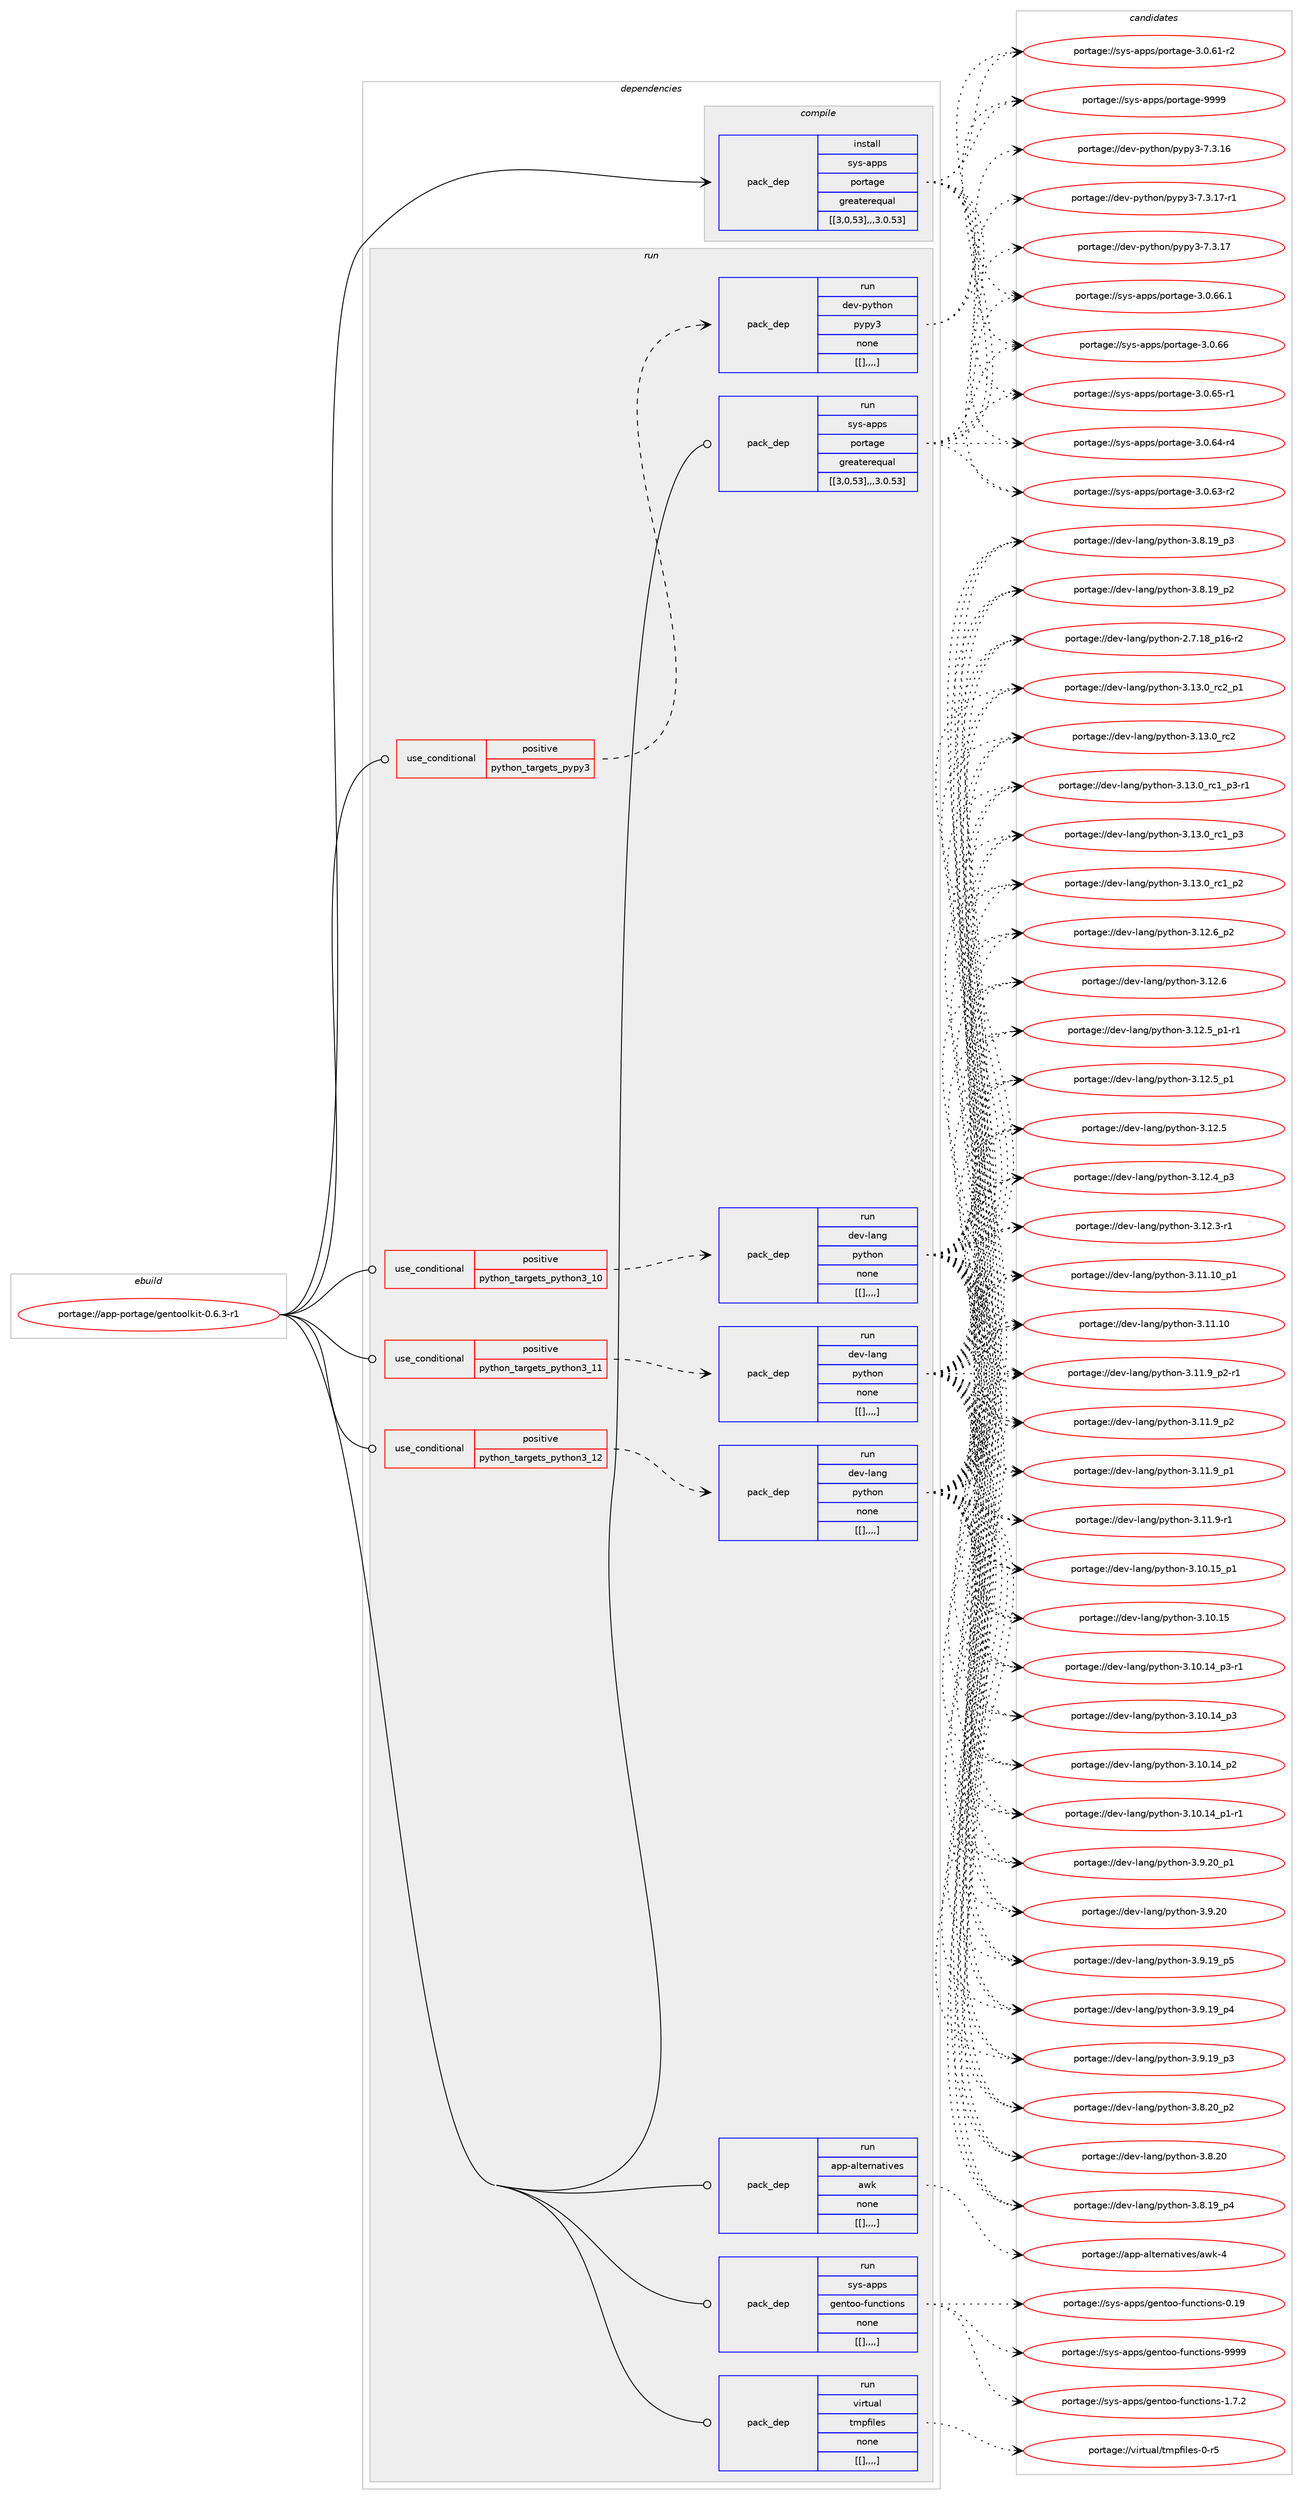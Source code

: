 digraph prolog {

# *************
# Graph options
# *************

newrank=true;
concentrate=true;
compound=true;
graph [rankdir=LR,fontname=Helvetica,fontsize=10,ranksep=1.5];#, ranksep=2.5, nodesep=0.2];
edge  [arrowhead=vee];
node  [fontname=Helvetica,fontsize=10];

# **********
# The ebuild
# **********

subgraph cluster_leftcol {
color=gray;
label=<<i>ebuild</i>>;
id [label="portage://app-portage/gentoolkit-0.6.3-r1", color=red, width=4, href="../app-portage/gentoolkit-0.6.3-r1.svg"];
}

# ****************
# The dependencies
# ****************

subgraph cluster_midcol {
color=gray;
label=<<i>dependencies</i>>;
subgraph cluster_compile {
fillcolor="#eeeeee";
style=filled;
label=<<i>compile</i>>;
subgraph pack36106 {
dependency50985 [label=<<TABLE BORDER="0" CELLBORDER="1" CELLSPACING="0" CELLPADDING="4" WIDTH="220"><TR><TD ROWSPAN="6" CELLPADDING="30">pack_dep</TD></TR><TR><TD WIDTH="110">install</TD></TR><TR><TD>sys-apps</TD></TR><TR><TD>portage</TD></TR><TR><TD>greaterequal</TD></TR><TR><TD>[[3,0,53],,,3.0.53]</TD></TR></TABLE>>, shape=none, color=blue];
}
id:e -> dependency50985:w [weight=20,style="solid",arrowhead="vee"];
}
subgraph cluster_compileandrun {
fillcolor="#eeeeee";
style=filled;
label=<<i>compile and run</i>>;
}
subgraph cluster_run {
fillcolor="#eeeeee";
style=filled;
label=<<i>run</i>>;
subgraph cond14422 {
dependency50986 [label=<<TABLE BORDER="0" CELLBORDER="1" CELLSPACING="0" CELLPADDING="4"><TR><TD ROWSPAN="3" CELLPADDING="10">use_conditional</TD></TR><TR><TD>positive</TD></TR><TR><TD>python_targets_pypy3</TD></TR></TABLE>>, shape=none, color=red];
subgraph pack36107 {
dependency50987 [label=<<TABLE BORDER="0" CELLBORDER="1" CELLSPACING="0" CELLPADDING="4" WIDTH="220"><TR><TD ROWSPAN="6" CELLPADDING="30">pack_dep</TD></TR><TR><TD WIDTH="110">run</TD></TR><TR><TD>dev-python</TD></TR><TR><TD>pypy3</TD></TR><TR><TD>none</TD></TR><TR><TD>[[],,,,]</TD></TR></TABLE>>, shape=none, color=blue];
}
dependency50986:e -> dependency50987:w [weight=20,style="dashed",arrowhead="vee"];
}
id:e -> dependency50986:w [weight=20,style="solid",arrowhead="odot"];
subgraph cond14423 {
dependency50988 [label=<<TABLE BORDER="0" CELLBORDER="1" CELLSPACING="0" CELLPADDING="4"><TR><TD ROWSPAN="3" CELLPADDING="10">use_conditional</TD></TR><TR><TD>positive</TD></TR><TR><TD>python_targets_python3_10</TD></TR></TABLE>>, shape=none, color=red];
subgraph pack36108 {
dependency50989 [label=<<TABLE BORDER="0" CELLBORDER="1" CELLSPACING="0" CELLPADDING="4" WIDTH="220"><TR><TD ROWSPAN="6" CELLPADDING="30">pack_dep</TD></TR><TR><TD WIDTH="110">run</TD></TR><TR><TD>dev-lang</TD></TR><TR><TD>python</TD></TR><TR><TD>none</TD></TR><TR><TD>[[],,,,]</TD></TR></TABLE>>, shape=none, color=blue];
}
dependency50988:e -> dependency50989:w [weight=20,style="dashed",arrowhead="vee"];
}
id:e -> dependency50988:w [weight=20,style="solid",arrowhead="odot"];
subgraph cond14424 {
dependency50990 [label=<<TABLE BORDER="0" CELLBORDER="1" CELLSPACING="0" CELLPADDING="4"><TR><TD ROWSPAN="3" CELLPADDING="10">use_conditional</TD></TR><TR><TD>positive</TD></TR><TR><TD>python_targets_python3_11</TD></TR></TABLE>>, shape=none, color=red];
subgraph pack36109 {
dependency50991 [label=<<TABLE BORDER="0" CELLBORDER="1" CELLSPACING="0" CELLPADDING="4" WIDTH="220"><TR><TD ROWSPAN="6" CELLPADDING="30">pack_dep</TD></TR><TR><TD WIDTH="110">run</TD></TR><TR><TD>dev-lang</TD></TR><TR><TD>python</TD></TR><TR><TD>none</TD></TR><TR><TD>[[],,,,]</TD></TR></TABLE>>, shape=none, color=blue];
}
dependency50990:e -> dependency50991:w [weight=20,style="dashed",arrowhead="vee"];
}
id:e -> dependency50990:w [weight=20,style="solid",arrowhead="odot"];
subgraph cond14425 {
dependency50992 [label=<<TABLE BORDER="0" CELLBORDER="1" CELLSPACING="0" CELLPADDING="4"><TR><TD ROWSPAN="3" CELLPADDING="10">use_conditional</TD></TR><TR><TD>positive</TD></TR><TR><TD>python_targets_python3_12</TD></TR></TABLE>>, shape=none, color=red];
subgraph pack36110 {
dependency50993 [label=<<TABLE BORDER="0" CELLBORDER="1" CELLSPACING="0" CELLPADDING="4" WIDTH="220"><TR><TD ROWSPAN="6" CELLPADDING="30">pack_dep</TD></TR><TR><TD WIDTH="110">run</TD></TR><TR><TD>dev-lang</TD></TR><TR><TD>python</TD></TR><TR><TD>none</TD></TR><TR><TD>[[],,,,]</TD></TR></TABLE>>, shape=none, color=blue];
}
dependency50992:e -> dependency50993:w [weight=20,style="dashed",arrowhead="vee"];
}
id:e -> dependency50992:w [weight=20,style="solid",arrowhead="odot"];
subgraph pack36111 {
dependency50994 [label=<<TABLE BORDER="0" CELLBORDER="1" CELLSPACING="0" CELLPADDING="4" WIDTH="220"><TR><TD ROWSPAN="6" CELLPADDING="30">pack_dep</TD></TR><TR><TD WIDTH="110">run</TD></TR><TR><TD>app-alternatives</TD></TR><TR><TD>awk</TD></TR><TR><TD>none</TD></TR><TR><TD>[[],,,,]</TD></TR></TABLE>>, shape=none, color=blue];
}
id:e -> dependency50994:w [weight=20,style="solid",arrowhead="odot"];
subgraph pack36112 {
dependency50995 [label=<<TABLE BORDER="0" CELLBORDER="1" CELLSPACING="0" CELLPADDING="4" WIDTH="220"><TR><TD ROWSPAN="6" CELLPADDING="30">pack_dep</TD></TR><TR><TD WIDTH="110">run</TD></TR><TR><TD>sys-apps</TD></TR><TR><TD>gentoo-functions</TD></TR><TR><TD>none</TD></TR><TR><TD>[[],,,,]</TD></TR></TABLE>>, shape=none, color=blue];
}
id:e -> dependency50995:w [weight=20,style="solid",arrowhead="odot"];
subgraph pack36113 {
dependency50996 [label=<<TABLE BORDER="0" CELLBORDER="1" CELLSPACING="0" CELLPADDING="4" WIDTH="220"><TR><TD ROWSPAN="6" CELLPADDING="30">pack_dep</TD></TR><TR><TD WIDTH="110">run</TD></TR><TR><TD>sys-apps</TD></TR><TR><TD>portage</TD></TR><TR><TD>greaterequal</TD></TR><TR><TD>[[3,0,53],,,3.0.53]</TD></TR></TABLE>>, shape=none, color=blue];
}
id:e -> dependency50996:w [weight=20,style="solid",arrowhead="odot"];
subgraph pack36114 {
dependency50997 [label=<<TABLE BORDER="0" CELLBORDER="1" CELLSPACING="0" CELLPADDING="4" WIDTH="220"><TR><TD ROWSPAN="6" CELLPADDING="30">pack_dep</TD></TR><TR><TD WIDTH="110">run</TD></TR><TR><TD>virtual</TD></TR><TR><TD>tmpfiles</TD></TR><TR><TD>none</TD></TR><TR><TD>[[],,,,]</TD></TR></TABLE>>, shape=none, color=blue];
}
id:e -> dependency50997:w [weight=20,style="solid",arrowhead="odot"];
}
}

# **************
# The candidates
# **************

subgraph cluster_choices {
rank=same;
color=gray;
label=<<i>candidates</i>>;

subgraph choice36106 {
color=black;
nodesep=1;
choice115121115459711211211547112111114116971031014557575757 [label="portage://sys-apps/portage-9999", color=red, width=4,href="../sys-apps/portage-9999.svg"];
choice11512111545971121121154711211111411697103101455146484654544649 [label="portage://sys-apps/portage-3.0.66.1", color=red, width=4,href="../sys-apps/portage-3.0.66.1.svg"];
choice1151211154597112112115471121111141169710310145514648465454 [label="portage://sys-apps/portage-3.0.66", color=red, width=4,href="../sys-apps/portage-3.0.66.svg"];
choice11512111545971121121154711211111411697103101455146484654534511449 [label="portage://sys-apps/portage-3.0.65-r1", color=red, width=4,href="../sys-apps/portage-3.0.65-r1.svg"];
choice11512111545971121121154711211111411697103101455146484654524511452 [label="portage://sys-apps/portage-3.0.64-r4", color=red, width=4,href="../sys-apps/portage-3.0.64-r4.svg"];
choice11512111545971121121154711211111411697103101455146484654514511450 [label="portage://sys-apps/portage-3.0.63-r2", color=red, width=4,href="../sys-apps/portage-3.0.63-r2.svg"];
choice11512111545971121121154711211111411697103101455146484654494511450 [label="portage://sys-apps/portage-3.0.61-r2", color=red, width=4,href="../sys-apps/portage-3.0.61-r2.svg"];
dependency50985:e -> choice115121115459711211211547112111114116971031014557575757:w [style=dotted,weight="100"];
dependency50985:e -> choice11512111545971121121154711211111411697103101455146484654544649:w [style=dotted,weight="100"];
dependency50985:e -> choice1151211154597112112115471121111141169710310145514648465454:w [style=dotted,weight="100"];
dependency50985:e -> choice11512111545971121121154711211111411697103101455146484654534511449:w [style=dotted,weight="100"];
dependency50985:e -> choice11512111545971121121154711211111411697103101455146484654524511452:w [style=dotted,weight="100"];
dependency50985:e -> choice11512111545971121121154711211111411697103101455146484654514511450:w [style=dotted,weight="100"];
dependency50985:e -> choice11512111545971121121154711211111411697103101455146484654494511450:w [style=dotted,weight="100"];
}
subgraph choice36107 {
color=black;
nodesep=1;
choice100101118451121211161041111104711212111212151455546514649554511449 [label="portage://dev-python/pypy3-7.3.17-r1", color=red, width=4,href="../dev-python/pypy3-7.3.17-r1.svg"];
choice10010111845112121116104111110471121211121215145554651464955 [label="portage://dev-python/pypy3-7.3.17", color=red, width=4,href="../dev-python/pypy3-7.3.17.svg"];
choice10010111845112121116104111110471121211121215145554651464954 [label="portage://dev-python/pypy3-7.3.16", color=red, width=4,href="../dev-python/pypy3-7.3.16.svg"];
dependency50987:e -> choice100101118451121211161041111104711212111212151455546514649554511449:w [style=dotted,weight="100"];
dependency50987:e -> choice10010111845112121116104111110471121211121215145554651464955:w [style=dotted,weight="100"];
dependency50987:e -> choice10010111845112121116104111110471121211121215145554651464954:w [style=dotted,weight="100"];
}
subgraph choice36108 {
color=black;
nodesep=1;
choice100101118451089711010347112121116104111110455146495146489511499509511249 [label="portage://dev-lang/python-3.13.0_rc2_p1", color=red, width=4,href="../dev-lang/python-3.13.0_rc2_p1.svg"];
choice10010111845108971101034711212111610411111045514649514648951149950 [label="portage://dev-lang/python-3.13.0_rc2", color=red, width=4,href="../dev-lang/python-3.13.0_rc2.svg"];
choice1001011184510897110103471121211161041111104551464951464895114994995112514511449 [label="portage://dev-lang/python-3.13.0_rc1_p3-r1", color=red, width=4,href="../dev-lang/python-3.13.0_rc1_p3-r1.svg"];
choice100101118451089711010347112121116104111110455146495146489511499499511251 [label="portage://dev-lang/python-3.13.0_rc1_p3", color=red, width=4,href="../dev-lang/python-3.13.0_rc1_p3.svg"];
choice100101118451089711010347112121116104111110455146495146489511499499511250 [label="portage://dev-lang/python-3.13.0_rc1_p2", color=red, width=4,href="../dev-lang/python-3.13.0_rc1_p2.svg"];
choice100101118451089711010347112121116104111110455146495046549511250 [label="portage://dev-lang/python-3.12.6_p2", color=red, width=4,href="../dev-lang/python-3.12.6_p2.svg"];
choice10010111845108971101034711212111610411111045514649504654 [label="portage://dev-lang/python-3.12.6", color=red, width=4,href="../dev-lang/python-3.12.6.svg"];
choice1001011184510897110103471121211161041111104551464950465395112494511449 [label="portage://dev-lang/python-3.12.5_p1-r1", color=red, width=4,href="../dev-lang/python-3.12.5_p1-r1.svg"];
choice100101118451089711010347112121116104111110455146495046539511249 [label="portage://dev-lang/python-3.12.5_p1", color=red, width=4,href="../dev-lang/python-3.12.5_p1.svg"];
choice10010111845108971101034711212111610411111045514649504653 [label="portage://dev-lang/python-3.12.5", color=red, width=4,href="../dev-lang/python-3.12.5.svg"];
choice100101118451089711010347112121116104111110455146495046529511251 [label="portage://dev-lang/python-3.12.4_p3", color=red, width=4,href="../dev-lang/python-3.12.4_p3.svg"];
choice100101118451089711010347112121116104111110455146495046514511449 [label="portage://dev-lang/python-3.12.3-r1", color=red, width=4,href="../dev-lang/python-3.12.3-r1.svg"];
choice10010111845108971101034711212111610411111045514649494649489511249 [label="portage://dev-lang/python-3.11.10_p1", color=red, width=4,href="../dev-lang/python-3.11.10_p1.svg"];
choice1001011184510897110103471121211161041111104551464949464948 [label="portage://dev-lang/python-3.11.10", color=red, width=4,href="../dev-lang/python-3.11.10.svg"];
choice1001011184510897110103471121211161041111104551464949465795112504511449 [label="portage://dev-lang/python-3.11.9_p2-r1", color=red, width=4,href="../dev-lang/python-3.11.9_p2-r1.svg"];
choice100101118451089711010347112121116104111110455146494946579511250 [label="portage://dev-lang/python-3.11.9_p2", color=red, width=4,href="../dev-lang/python-3.11.9_p2.svg"];
choice100101118451089711010347112121116104111110455146494946579511249 [label="portage://dev-lang/python-3.11.9_p1", color=red, width=4,href="../dev-lang/python-3.11.9_p1.svg"];
choice100101118451089711010347112121116104111110455146494946574511449 [label="portage://dev-lang/python-3.11.9-r1", color=red, width=4,href="../dev-lang/python-3.11.9-r1.svg"];
choice10010111845108971101034711212111610411111045514649484649539511249 [label="portage://dev-lang/python-3.10.15_p1", color=red, width=4,href="../dev-lang/python-3.10.15_p1.svg"];
choice1001011184510897110103471121211161041111104551464948464953 [label="portage://dev-lang/python-3.10.15", color=red, width=4,href="../dev-lang/python-3.10.15.svg"];
choice100101118451089711010347112121116104111110455146494846495295112514511449 [label="portage://dev-lang/python-3.10.14_p3-r1", color=red, width=4,href="../dev-lang/python-3.10.14_p3-r1.svg"];
choice10010111845108971101034711212111610411111045514649484649529511251 [label="portage://dev-lang/python-3.10.14_p3", color=red, width=4,href="../dev-lang/python-3.10.14_p3.svg"];
choice10010111845108971101034711212111610411111045514649484649529511250 [label="portage://dev-lang/python-3.10.14_p2", color=red, width=4,href="../dev-lang/python-3.10.14_p2.svg"];
choice100101118451089711010347112121116104111110455146494846495295112494511449 [label="portage://dev-lang/python-3.10.14_p1-r1", color=red, width=4,href="../dev-lang/python-3.10.14_p1-r1.svg"];
choice100101118451089711010347112121116104111110455146574650489511249 [label="portage://dev-lang/python-3.9.20_p1", color=red, width=4,href="../dev-lang/python-3.9.20_p1.svg"];
choice10010111845108971101034711212111610411111045514657465048 [label="portage://dev-lang/python-3.9.20", color=red, width=4,href="../dev-lang/python-3.9.20.svg"];
choice100101118451089711010347112121116104111110455146574649579511253 [label="portage://dev-lang/python-3.9.19_p5", color=red, width=4,href="../dev-lang/python-3.9.19_p5.svg"];
choice100101118451089711010347112121116104111110455146574649579511252 [label="portage://dev-lang/python-3.9.19_p4", color=red, width=4,href="../dev-lang/python-3.9.19_p4.svg"];
choice100101118451089711010347112121116104111110455146574649579511251 [label="portage://dev-lang/python-3.9.19_p3", color=red, width=4,href="../dev-lang/python-3.9.19_p3.svg"];
choice100101118451089711010347112121116104111110455146564650489511250 [label="portage://dev-lang/python-3.8.20_p2", color=red, width=4,href="../dev-lang/python-3.8.20_p2.svg"];
choice10010111845108971101034711212111610411111045514656465048 [label="portage://dev-lang/python-3.8.20", color=red, width=4,href="../dev-lang/python-3.8.20.svg"];
choice100101118451089711010347112121116104111110455146564649579511252 [label="portage://dev-lang/python-3.8.19_p4", color=red, width=4,href="../dev-lang/python-3.8.19_p4.svg"];
choice100101118451089711010347112121116104111110455146564649579511251 [label="portage://dev-lang/python-3.8.19_p3", color=red, width=4,href="../dev-lang/python-3.8.19_p3.svg"];
choice100101118451089711010347112121116104111110455146564649579511250 [label="portage://dev-lang/python-3.8.19_p2", color=red, width=4,href="../dev-lang/python-3.8.19_p2.svg"];
choice100101118451089711010347112121116104111110455046554649569511249544511450 [label="portage://dev-lang/python-2.7.18_p16-r2", color=red, width=4,href="../dev-lang/python-2.7.18_p16-r2.svg"];
dependency50989:e -> choice100101118451089711010347112121116104111110455146495146489511499509511249:w [style=dotted,weight="100"];
dependency50989:e -> choice10010111845108971101034711212111610411111045514649514648951149950:w [style=dotted,weight="100"];
dependency50989:e -> choice1001011184510897110103471121211161041111104551464951464895114994995112514511449:w [style=dotted,weight="100"];
dependency50989:e -> choice100101118451089711010347112121116104111110455146495146489511499499511251:w [style=dotted,weight="100"];
dependency50989:e -> choice100101118451089711010347112121116104111110455146495146489511499499511250:w [style=dotted,weight="100"];
dependency50989:e -> choice100101118451089711010347112121116104111110455146495046549511250:w [style=dotted,weight="100"];
dependency50989:e -> choice10010111845108971101034711212111610411111045514649504654:w [style=dotted,weight="100"];
dependency50989:e -> choice1001011184510897110103471121211161041111104551464950465395112494511449:w [style=dotted,weight="100"];
dependency50989:e -> choice100101118451089711010347112121116104111110455146495046539511249:w [style=dotted,weight="100"];
dependency50989:e -> choice10010111845108971101034711212111610411111045514649504653:w [style=dotted,weight="100"];
dependency50989:e -> choice100101118451089711010347112121116104111110455146495046529511251:w [style=dotted,weight="100"];
dependency50989:e -> choice100101118451089711010347112121116104111110455146495046514511449:w [style=dotted,weight="100"];
dependency50989:e -> choice10010111845108971101034711212111610411111045514649494649489511249:w [style=dotted,weight="100"];
dependency50989:e -> choice1001011184510897110103471121211161041111104551464949464948:w [style=dotted,weight="100"];
dependency50989:e -> choice1001011184510897110103471121211161041111104551464949465795112504511449:w [style=dotted,weight="100"];
dependency50989:e -> choice100101118451089711010347112121116104111110455146494946579511250:w [style=dotted,weight="100"];
dependency50989:e -> choice100101118451089711010347112121116104111110455146494946579511249:w [style=dotted,weight="100"];
dependency50989:e -> choice100101118451089711010347112121116104111110455146494946574511449:w [style=dotted,weight="100"];
dependency50989:e -> choice10010111845108971101034711212111610411111045514649484649539511249:w [style=dotted,weight="100"];
dependency50989:e -> choice1001011184510897110103471121211161041111104551464948464953:w [style=dotted,weight="100"];
dependency50989:e -> choice100101118451089711010347112121116104111110455146494846495295112514511449:w [style=dotted,weight="100"];
dependency50989:e -> choice10010111845108971101034711212111610411111045514649484649529511251:w [style=dotted,weight="100"];
dependency50989:e -> choice10010111845108971101034711212111610411111045514649484649529511250:w [style=dotted,weight="100"];
dependency50989:e -> choice100101118451089711010347112121116104111110455146494846495295112494511449:w [style=dotted,weight="100"];
dependency50989:e -> choice100101118451089711010347112121116104111110455146574650489511249:w [style=dotted,weight="100"];
dependency50989:e -> choice10010111845108971101034711212111610411111045514657465048:w [style=dotted,weight="100"];
dependency50989:e -> choice100101118451089711010347112121116104111110455146574649579511253:w [style=dotted,weight="100"];
dependency50989:e -> choice100101118451089711010347112121116104111110455146574649579511252:w [style=dotted,weight="100"];
dependency50989:e -> choice100101118451089711010347112121116104111110455146574649579511251:w [style=dotted,weight="100"];
dependency50989:e -> choice100101118451089711010347112121116104111110455146564650489511250:w [style=dotted,weight="100"];
dependency50989:e -> choice10010111845108971101034711212111610411111045514656465048:w [style=dotted,weight="100"];
dependency50989:e -> choice100101118451089711010347112121116104111110455146564649579511252:w [style=dotted,weight="100"];
dependency50989:e -> choice100101118451089711010347112121116104111110455146564649579511251:w [style=dotted,weight="100"];
dependency50989:e -> choice100101118451089711010347112121116104111110455146564649579511250:w [style=dotted,weight="100"];
dependency50989:e -> choice100101118451089711010347112121116104111110455046554649569511249544511450:w [style=dotted,weight="100"];
}
subgraph choice36109 {
color=black;
nodesep=1;
choice100101118451089711010347112121116104111110455146495146489511499509511249 [label="portage://dev-lang/python-3.13.0_rc2_p1", color=red, width=4,href="../dev-lang/python-3.13.0_rc2_p1.svg"];
choice10010111845108971101034711212111610411111045514649514648951149950 [label="portage://dev-lang/python-3.13.0_rc2", color=red, width=4,href="../dev-lang/python-3.13.0_rc2.svg"];
choice1001011184510897110103471121211161041111104551464951464895114994995112514511449 [label="portage://dev-lang/python-3.13.0_rc1_p3-r1", color=red, width=4,href="../dev-lang/python-3.13.0_rc1_p3-r1.svg"];
choice100101118451089711010347112121116104111110455146495146489511499499511251 [label="portage://dev-lang/python-3.13.0_rc1_p3", color=red, width=4,href="../dev-lang/python-3.13.0_rc1_p3.svg"];
choice100101118451089711010347112121116104111110455146495146489511499499511250 [label="portage://dev-lang/python-3.13.0_rc1_p2", color=red, width=4,href="../dev-lang/python-3.13.0_rc1_p2.svg"];
choice100101118451089711010347112121116104111110455146495046549511250 [label="portage://dev-lang/python-3.12.6_p2", color=red, width=4,href="../dev-lang/python-3.12.6_p2.svg"];
choice10010111845108971101034711212111610411111045514649504654 [label="portage://dev-lang/python-3.12.6", color=red, width=4,href="../dev-lang/python-3.12.6.svg"];
choice1001011184510897110103471121211161041111104551464950465395112494511449 [label="portage://dev-lang/python-3.12.5_p1-r1", color=red, width=4,href="../dev-lang/python-3.12.5_p1-r1.svg"];
choice100101118451089711010347112121116104111110455146495046539511249 [label="portage://dev-lang/python-3.12.5_p1", color=red, width=4,href="../dev-lang/python-3.12.5_p1.svg"];
choice10010111845108971101034711212111610411111045514649504653 [label="portage://dev-lang/python-3.12.5", color=red, width=4,href="../dev-lang/python-3.12.5.svg"];
choice100101118451089711010347112121116104111110455146495046529511251 [label="portage://dev-lang/python-3.12.4_p3", color=red, width=4,href="../dev-lang/python-3.12.4_p3.svg"];
choice100101118451089711010347112121116104111110455146495046514511449 [label="portage://dev-lang/python-3.12.3-r1", color=red, width=4,href="../dev-lang/python-3.12.3-r1.svg"];
choice10010111845108971101034711212111610411111045514649494649489511249 [label="portage://dev-lang/python-3.11.10_p1", color=red, width=4,href="../dev-lang/python-3.11.10_p1.svg"];
choice1001011184510897110103471121211161041111104551464949464948 [label="portage://dev-lang/python-3.11.10", color=red, width=4,href="../dev-lang/python-3.11.10.svg"];
choice1001011184510897110103471121211161041111104551464949465795112504511449 [label="portage://dev-lang/python-3.11.9_p2-r1", color=red, width=4,href="../dev-lang/python-3.11.9_p2-r1.svg"];
choice100101118451089711010347112121116104111110455146494946579511250 [label="portage://dev-lang/python-3.11.9_p2", color=red, width=4,href="../dev-lang/python-3.11.9_p2.svg"];
choice100101118451089711010347112121116104111110455146494946579511249 [label="portage://dev-lang/python-3.11.9_p1", color=red, width=4,href="../dev-lang/python-3.11.9_p1.svg"];
choice100101118451089711010347112121116104111110455146494946574511449 [label="portage://dev-lang/python-3.11.9-r1", color=red, width=4,href="../dev-lang/python-3.11.9-r1.svg"];
choice10010111845108971101034711212111610411111045514649484649539511249 [label="portage://dev-lang/python-3.10.15_p1", color=red, width=4,href="../dev-lang/python-3.10.15_p1.svg"];
choice1001011184510897110103471121211161041111104551464948464953 [label="portage://dev-lang/python-3.10.15", color=red, width=4,href="../dev-lang/python-3.10.15.svg"];
choice100101118451089711010347112121116104111110455146494846495295112514511449 [label="portage://dev-lang/python-3.10.14_p3-r1", color=red, width=4,href="../dev-lang/python-3.10.14_p3-r1.svg"];
choice10010111845108971101034711212111610411111045514649484649529511251 [label="portage://dev-lang/python-3.10.14_p3", color=red, width=4,href="../dev-lang/python-3.10.14_p3.svg"];
choice10010111845108971101034711212111610411111045514649484649529511250 [label="portage://dev-lang/python-3.10.14_p2", color=red, width=4,href="../dev-lang/python-3.10.14_p2.svg"];
choice100101118451089711010347112121116104111110455146494846495295112494511449 [label="portage://dev-lang/python-3.10.14_p1-r1", color=red, width=4,href="../dev-lang/python-3.10.14_p1-r1.svg"];
choice100101118451089711010347112121116104111110455146574650489511249 [label="portage://dev-lang/python-3.9.20_p1", color=red, width=4,href="../dev-lang/python-3.9.20_p1.svg"];
choice10010111845108971101034711212111610411111045514657465048 [label="portage://dev-lang/python-3.9.20", color=red, width=4,href="../dev-lang/python-3.9.20.svg"];
choice100101118451089711010347112121116104111110455146574649579511253 [label="portage://dev-lang/python-3.9.19_p5", color=red, width=4,href="../dev-lang/python-3.9.19_p5.svg"];
choice100101118451089711010347112121116104111110455146574649579511252 [label="portage://dev-lang/python-3.9.19_p4", color=red, width=4,href="../dev-lang/python-3.9.19_p4.svg"];
choice100101118451089711010347112121116104111110455146574649579511251 [label="portage://dev-lang/python-3.9.19_p3", color=red, width=4,href="../dev-lang/python-3.9.19_p3.svg"];
choice100101118451089711010347112121116104111110455146564650489511250 [label="portage://dev-lang/python-3.8.20_p2", color=red, width=4,href="../dev-lang/python-3.8.20_p2.svg"];
choice10010111845108971101034711212111610411111045514656465048 [label="portage://dev-lang/python-3.8.20", color=red, width=4,href="../dev-lang/python-3.8.20.svg"];
choice100101118451089711010347112121116104111110455146564649579511252 [label="portage://dev-lang/python-3.8.19_p4", color=red, width=4,href="../dev-lang/python-3.8.19_p4.svg"];
choice100101118451089711010347112121116104111110455146564649579511251 [label="portage://dev-lang/python-3.8.19_p3", color=red, width=4,href="../dev-lang/python-3.8.19_p3.svg"];
choice100101118451089711010347112121116104111110455146564649579511250 [label="portage://dev-lang/python-3.8.19_p2", color=red, width=4,href="../dev-lang/python-3.8.19_p2.svg"];
choice100101118451089711010347112121116104111110455046554649569511249544511450 [label="portage://dev-lang/python-2.7.18_p16-r2", color=red, width=4,href="../dev-lang/python-2.7.18_p16-r2.svg"];
dependency50991:e -> choice100101118451089711010347112121116104111110455146495146489511499509511249:w [style=dotted,weight="100"];
dependency50991:e -> choice10010111845108971101034711212111610411111045514649514648951149950:w [style=dotted,weight="100"];
dependency50991:e -> choice1001011184510897110103471121211161041111104551464951464895114994995112514511449:w [style=dotted,weight="100"];
dependency50991:e -> choice100101118451089711010347112121116104111110455146495146489511499499511251:w [style=dotted,weight="100"];
dependency50991:e -> choice100101118451089711010347112121116104111110455146495146489511499499511250:w [style=dotted,weight="100"];
dependency50991:e -> choice100101118451089711010347112121116104111110455146495046549511250:w [style=dotted,weight="100"];
dependency50991:e -> choice10010111845108971101034711212111610411111045514649504654:w [style=dotted,weight="100"];
dependency50991:e -> choice1001011184510897110103471121211161041111104551464950465395112494511449:w [style=dotted,weight="100"];
dependency50991:e -> choice100101118451089711010347112121116104111110455146495046539511249:w [style=dotted,weight="100"];
dependency50991:e -> choice10010111845108971101034711212111610411111045514649504653:w [style=dotted,weight="100"];
dependency50991:e -> choice100101118451089711010347112121116104111110455146495046529511251:w [style=dotted,weight="100"];
dependency50991:e -> choice100101118451089711010347112121116104111110455146495046514511449:w [style=dotted,weight="100"];
dependency50991:e -> choice10010111845108971101034711212111610411111045514649494649489511249:w [style=dotted,weight="100"];
dependency50991:e -> choice1001011184510897110103471121211161041111104551464949464948:w [style=dotted,weight="100"];
dependency50991:e -> choice1001011184510897110103471121211161041111104551464949465795112504511449:w [style=dotted,weight="100"];
dependency50991:e -> choice100101118451089711010347112121116104111110455146494946579511250:w [style=dotted,weight="100"];
dependency50991:e -> choice100101118451089711010347112121116104111110455146494946579511249:w [style=dotted,weight="100"];
dependency50991:e -> choice100101118451089711010347112121116104111110455146494946574511449:w [style=dotted,weight="100"];
dependency50991:e -> choice10010111845108971101034711212111610411111045514649484649539511249:w [style=dotted,weight="100"];
dependency50991:e -> choice1001011184510897110103471121211161041111104551464948464953:w [style=dotted,weight="100"];
dependency50991:e -> choice100101118451089711010347112121116104111110455146494846495295112514511449:w [style=dotted,weight="100"];
dependency50991:e -> choice10010111845108971101034711212111610411111045514649484649529511251:w [style=dotted,weight="100"];
dependency50991:e -> choice10010111845108971101034711212111610411111045514649484649529511250:w [style=dotted,weight="100"];
dependency50991:e -> choice100101118451089711010347112121116104111110455146494846495295112494511449:w [style=dotted,weight="100"];
dependency50991:e -> choice100101118451089711010347112121116104111110455146574650489511249:w [style=dotted,weight="100"];
dependency50991:e -> choice10010111845108971101034711212111610411111045514657465048:w [style=dotted,weight="100"];
dependency50991:e -> choice100101118451089711010347112121116104111110455146574649579511253:w [style=dotted,weight="100"];
dependency50991:e -> choice100101118451089711010347112121116104111110455146574649579511252:w [style=dotted,weight="100"];
dependency50991:e -> choice100101118451089711010347112121116104111110455146574649579511251:w [style=dotted,weight="100"];
dependency50991:e -> choice100101118451089711010347112121116104111110455146564650489511250:w [style=dotted,weight="100"];
dependency50991:e -> choice10010111845108971101034711212111610411111045514656465048:w [style=dotted,weight="100"];
dependency50991:e -> choice100101118451089711010347112121116104111110455146564649579511252:w [style=dotted,weight="100"];
dependency50991:e -> choice100101118451089711010347112121116104111110455146564649579511251:w [style=dotted,weight="100"];
dependency50991:e -> choice100101118451089711010347112121116104111110455146564649579511250:w [style=dotted,weight="100"];
dependency50991:e -> choice100101118451089711010347112121116104111110455046554649569511249544511450:w [style=dotted,weight="100"];
}
subgraph choice36110 {
color=black;
nodesep=1;
choice100101118451089711010347112121116104111110455146495146489511499509511249 [label="portage://dev-lang/python-3.13.0_rc2_p1", color=red, width=4,href="../dev-lang/python-3.13.0_rc2_p1.svg"];
choice10010111845108971101034711212111610411111045514649514648951149950 [label="portage://dev-lang/python-3.13.0_rc2", color=red, width=4,href="../dev-lang/python-3.13.0_rc2.svg"];
choice1001011184510897110103471121211161041111104551464951464895114994995112514511449 [label="portage://dev-lang/python-3.13.0_rc1_p3-r1", color=red, width=4,href="../dev-lang/python-3.13.0_rc1_p3-r1.svg"];
choice100101118451089711010347112121116104111110455146495146489511499499511251 [label="portage://dev-lang/python-3.13.0_rc1_p3", color=red, width=4,href="../dev-lang/python-3.13.0_rc1_p3.svg"];
choice100101118451089711010347112121116104111110455146495146489511499499511250 [label="portage://dev-lang/python-3.13.0_rc1_p2", color=red, width=4,href="../dev-lang/python-3.13.0_rc1_p2.svg"];
choice100101118451089711010347112121116104111110455146495046549511250 [label="portage://dev-lang/python-3.12.6_p2", color=red, width=4,href="../dev-lang/python-3.12.6_p2.svg"];
choice10010111845108971101034711212111610411111045514649504654 [label="portage://dev-lang/python-3.12.6", color=red, width=4,href="../dev-lang/python-3.12.6.svg"];
choice1001011184510897110103471121211161041111104551464950465395112494511449 [label="portage://dev-lang/python-3.12.5_p1-r1", color=red, width=4,href="../dev-lang/python-3.12.5_p1-r1.svg"];
choice100101118451089711010347112121116104111110455146495046539511249 [label="portage://dev-lang/python-3.12.5_p1", color=red, width=4,href="../dev-lang/python-3.12.5_p1.svg"];
choice10010111845108971101034711212111610411111045514649504653 [label="portage://dev-lang/python-3.12.5", color=red, width=4,href="../dev-lang/python-3.12.5.svg"];
choice100101118451089711010347112121116104111110455146495046529511251 [label="portage://dev-lang/python-3.12.4_p3", color=red, width=4,href="../dev-lang/python-3.12.4_p3.svg"];
choice100101118451089711010347112121116104111110455146495046514511449 [label="portage://dev-lang/python-3.12.3-r1", color=red, width=4,href="../dev-lang/python-3.12.3-r1.svg"];
choice10010111845108971101034711212111610411111045514649494649489511249 [label="portage://dev-lang/python-3.11.10_p1", color=red, width=4,href="../dev-lang/python-3.11.10_p1.svg"];
choice1001011184510897110103471121211161041111104551464949464948 [label="portage://dev-lang/python-3.11.10", color=red, width=4,href="../dev-lang/python-3.11.10.svg"];
choice1001011184510897110103471121211161041111104551464949465795112504511449 [label="portage://dev-lang/python-3.11.9_p2-r1", color=red, width=4,href="../dev-lang/python-3.11.9_p2-r1.svg"];
choice100101118451089711010347112121116104111110455146494946579511250 [label="portage://dev-lang/python-3.11.9_p2", color=red, width=4,href="../dev-lang/python-3.11.9_p2.svg"];
choice100101118451089711010347112121116104111110455146494946579511249 [label="portage://dev-lang/python-3.11.9_p1", color=red, width=4,href="../dev-lang/python-3.11.9_p1.svg"];
choice100101118451089711010347112121116104111110455146494946574511449 [label="portage://dev-lang/python-3.11.9-r1", color=red, width=4,href="../dev-lang/python-3.11.9-r1.svg"];
choice10010111845108971101034711212111610411111045514649484649539511249 [label="portage://dev-lang/python-3.10.15_p1", color=red, width=4,href="../dev-lang/python-3.10.15_p1.svg"];
choice1001011184510897110103471121211161041111104551464948464953 [label="portage://dev-lang/python-3.10.15", color=red, width=4,href="../dev-lang/python-3.10.15.svg"];
choice100101118451089711010347112121116104111110455146494846495295112514511449 [label="portage://dev-lang/python-3.10.14_p3-r1", color=red, width=4,href="../dev-lang/python-3.10.14_p3-r1.svg"];
choice10010111845108971101034711212111610411111045514649484649529511251 [label="portage://dev-lang/python-3.10.14_p3", color=red, width=4,href="../dev-lang/python-3.10.14_p3.svg"];
choice10010111845108971101034711212111610411111045514649484649529511250 [label="portage://dev-lang/python-3.10.14_p2", color=red, width=4,href="../dev-lang/python-3.10.14_p2.svg"];
choice100101118451089711010347112121116104111110455146494846495295112494511449 [label="portage://dev-lang/python-3.10.14_p1-r1", color=red, width=4,href="../dev-lang/python-3.10.14_p1-r1.svg"];
choice100101118451089711010347112121116104111110455146574650489511249 [label="portage://dev-lang/python-3.9.20_p1", color=red, width=4,href="../dev-lang/python-3.9.20_p1.svg"];
choice10010111845108971101034711212111610411111045514657465048 [label="portage://dev-lang/python-3.9.20", color=red, width=4,href="../dev-lang/python-3.9.20.svg"];
choice100101118451089711010347112121116104111110455146574649579511253 [label="portage://dev-lang/python-3.9.19_p5", color=red, width=4,href="../dev-lang/python-3.9.19_p5.svg"];
choice100101118451089711010347112121116104111110455146574649579511252 [label="portage://dev-lang/python-3.9.19_p4", color=red, width=4,href="../dev-lang/python-3.9.19_p4.svg"];
choice100101118451089711010347112121116104111110455146574649579511251 [label="portage://dev-lang/python-3.9.19_p3", color=red, width=4,href="../dev-lang/python-3.9.19_p3.svg"];
choice100101118451089711010347112121116104111110455146564650489511250 [label="portage://dev-lang/python-3.8.20_p2", color=red, width=4,href="../dev-lang/python-3.8.20_p2.svg"];
choice10010111845108971101034711212111610411111045514656465048 [label="portage://dev-lang/python-3.8.20", color=red, width=4,href="../dev-lang/python-3.8.20.svg"];
choice100101118451089711010347112121116104111110455146564649579511252 [label="portage://dev-lang/python-3.8.19_p4", color=red, width=4,href="../dev-lang/python-3.8.19_p4.svg"];
choice100101118451089711010347112121116104111110455146564649579511251 [label="portage://dev-lang/python-3.8.19_p3", color=red, width=4,href="../dev-lang/python-3.8.19_p3.svg"];
choice100101118451089711010347112121116104111110455146564649579511250 [label="portage://dev-lang/python-3.8.19_p2", color=red, width=4,href="../dev-lang/python-3.8.19_p2.svg"];
choice100101118451089711010347112121116104111110455046554649569511249544511450 [label="portage://dev-lang/python-2.7.18_p16-r2", color=red, width=4,href="../dev-lang/python-2.7.18_p16-r2.svg"];
dependency50993:e -> choice100101118451089711010347112121116104111110455146495146489511499509511249:w [style=dotted,weight="100"];
dependency50993:e -> choice10010111845108971101034711212111610411111045514649514648951149950:w [style=dotted,weight="100"];
dependency50993:e -> choice1001011184510897110103471121211161041111104551464951464895114994995112514511449:w [style=dotted,weight="100"];
dependency50993:e -> choice100101118451089711010347112121116104111110455146495146489511499499511251:w [style=dotted,weight="100"];
dependency50993:e -> choice100101118451089711010347112121116104111110455146495146489511499499511250:w [style=dotted,weight="100"];
dependency50993:e -> choice100101118451089711010347112121116104111110455146495046549511250:w [style=dotted,weight="100"];
dependency50993:e -> choice10010111845108971101034711212111610411111045514649504654:w [style=dotted,weight="100"];
dependency50993:e -> choice1001011184510897110103471121211161041111104551464950465395112494511449:w [style=dotted,weight="100"];
dependency50993:e -> choice100101118451089711010347112121116104111110455146495046539511249:w [style=dotted,weight="100"];
dependency50993:e -> choice10010111845108971101034711212111610411111045514649504653:w [style=dotted,weight="100"];
dependency50993:e -> choice100101118451089711010347112121116104111110455146495046529511251:w [style=dotted,weight="100"];
dependency50993:e -> choice100101118451089711010347112121116104111110455146495046514511449:w [style=dotted,weight="100"];
dependency50993:e -> choice10010111845108971101034711212111610411111045514649494649489511249:w [style=dotted,weight="100"];
dependency50993:e -> choice1001011184510897110103471121211161041111104551464949464948:w [style=dotted,weight="100"];
dependency50993:e -> choice1001011184510897110103471121211161041111104551464949465795112504511449:w [style=dotted,weight="100"];
dependency50993:e -> choice100101118451089711010347112121116104111110455146494946579511250:w [style=dotted,weight="100"];
dependency50993:e -> choice100101118451089711010347112121116104111110455146494946579511249:w [style=dotted,weight="100"];
dependency50993:e -> choice100101118451089711010347112121116104111110455146494946574511449:w [style=dotted,weight="100"];
dependency50993:e -> choice10010111845108971101034711212111610411111045514649484649539511249:w [style=dotted,weight="100"];
dependency50993:e -> choice1001011184510897110103471121211161041111104551464948464953:w [style=dotted,weight="100"];
dependency50993:e -> choice100101118451089711010347112121116104111110455146494846495295112514511449:w [style=dotted,weight="100"];
dependency50993:e -> choice10010111845108971101034711212111610411111045514649484649529511251:w [style=dotted,weight="100"];
dependency50993:e -> choice10010111845108971101034711212111610411111045514649484649529511250:w [style=dotted,weight="100"];
dependency50993:e -> choice100101118451089711010347112121116104111110455146494846495295112494511449:w [style=dotted,weight="100"];
dependency50993:e -> choice100101118451089711010347112121116104111110455146574650489511249:w [style=dotted,weight="100"];
dependency50993:e -> choice10010111845108971101034711212111610411111045514657465048:w [style=dotted,weight="100"];
dependency50993:e -> choice100101118451089711010347112121116104111110455146574649579511253:w [style=dotted,weight="100"];
dependency50993:e -> choice100101118451089711010347112121116104111110455146574649579511252:w [style=dotted,weight="100"];
dependency50993:e -> choice100101118451089711010347112121116104111110455146574649579511251:w [style=dotted,weight="100"];
dependency50993:e -> choice100101118451089711010347112121116104111110455146564650489511250:w [style=dotted,weight="100"];
dependency50993:e -> choice10010111845108971101034711212111610411111045514656465048:w [style=dotted,weight="100"];
dependency50993:e -> choice100101118451089711010347112121116104111110455146564649579511252:w [style=dotted,weight="100"];
dependency50993:e -> choice100101118451089711010347112121116104111110455146564649579511251:w [style=dotted,weight="100"];
dependency50993:e -> choice100101118451089711010347112121116104111110455146564649579511250:w [style=dotted,weight="100"];
dependency50993:e -> choice100101118451089711010347112121116104111110455046554649569511249544511450:w [style=dotted,weight="100"];
}
subgraph choice36111 {
color=black;
nodesep=1;
choice9711211245971081161011141109711610511810111547971191074552 [label="portage://app-alternatives/awk-4", color=red, width=4,href="../app-alternatives/awk-4.svg"];
dependency50994:e -> choice9711211245971081161011141109711610511810111547971191074552:w [style=dotted,weight="100"];
}
subgraph choice36112 {
color=black;
nodesep=1;
choice11512111545971121121154710310111011611111145102117110991161051111101154557575757 [label="portage://sys-apps/gentoo-functions-9999", color=red, width=4,href="../sys-apps/gentoo-functions-9999.svg"];
choice1151211154597112112115471031011101161111114510211711099116105111110115454946554650 [label="portage://sys-apps/gentoo-functions-1.7.2", color=red, width=4,href="../sys-apps/gentoo-functions-1.7.2.svg"];
choice11512111545971121121154710310111011611111145102117110991161051111101154548464957 [label="portage://sys-apps/gentoo-functions-0.19", color=red, width=4,href="../sys-apps/gentoo-functions-0.19.svg"];
dependency50995:e -> choice11512111545971121121154710310111011611111145102117110991161051111101154557575757:w [style=dotted,weight="100"];
dependency50995:e -> choice1151211154597112112115471031011101161111114510211711099116105111110115454946554650:w [style=dotted,weight="100"];
dependency50995:e -> choice11512111545971121121154710310111011611111145102117110991161051111101154548464957:w [style=dotted,weight="100"];
}
subgraph choice36113 {
color=black;
nodesep=1;
choice115121115459711211211547112111114116971031014557575757 [label="portage://sys-apps/portage-9999", color=red, width=4,href="../sys-apps/portage-9999.svg"];
choice11512111545971121121154711211111411697103101455146484654544649 [label="portage://sys-apps/portage-3.0.66.1", color=red, width=4,href="../sys-apps/portage-3.0.66.1.svg"];
choice1151211154597112112115471121111141169710310145514648465454 [label="portage://sys-apps/portage-3.0.66", color=red, width=4,href="../sys-apps/portage-3.0.66.svg"];
choice11512111545971121121154711211111411697103101455146484654534511449 [label="portage://sys-apps/portage-3.0.65-r1", color=red, width=4,href="../sys-apps/portage-3.0.65-r1.svg"];
choice11512111545971121121154711211111411697103101455146484654524511452 [label="portage://sys-apps/portage-3.0.64-r4", color=red, width=4,href="../sys-apps/portage-3.0.64-r4.svg"];
choice11512111545971121121154711211111411697103101455146484654514511450 [label="portage://sys-apps/portage-3.0.63-r2", color=red, width=4,href="../sys-apps/portage-3.0.63-r2.svg"];
choice11512111545971121121154711211111411697103101455146484654494511450 [label="portage://sys-apps/portage-3.0.61-r2", color=red, width=4,href="../sys-apps/portage-3.0.61-r2.svg"];
dependency50996:e -> choice115121115459711211211547112111114116971031014557575757:w [style=dotted,weight="100"];
dependency50996:e -> choice11512111545971121121154711211111411697103101455146484654544649:w [style=dotted,weight="100"];
dependency50996:e -> choice1151211154597112112115471121111141169710310145514648465454:w [style=dotted,weight="100"];
dependency50996:e -> choice11512111545971121121154711211111411697103101455146484654534511449:w [style=dotted,weight="100"];
dependency50996:e -> choice11512111545971121121154711211111411697103101455146484654524511452:w [style=dotted,weight="100"];
dependency50996:e -> choice11512111545971121121154711211111411697103101455146484654514511450:w [style=dotted,weight="100"];
dependency50996:e -> choice11512111545971121121154711211111411697103101455146484654494511450:w [style=dotted,weight="100"];
}
subgraph choice36114 {
color=black;
nodesep=1;
choice118105114116117971084711610911210210510810111545484511453 [label="portage://virtual/tmpfiles-0-r5", color=red, width=4,href="../virtual/tmpfiles-0-r5.svg"];
dependency50997:e -> choice118105114116117971084711610911210210510810111545484511453:w [style=dotted,weight="100"];
}
}

}
